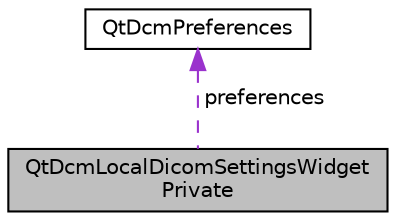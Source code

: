 digraph "QtDcmLocalDicomSettingsWidgetPrivate"
{
  edge [fontname="Helvetica",fontsize="10",labelfontname="Helvetica",labelfontsize="10"];
  node [fontname="Helvetica",fontsize="10",shape=record];
  Node1 [label="QtDcmLocalDicomSettingsWidget\lPrivate",height=0.2,width=0.4,color="black", fillcolor="grey75", style="filled" fontcolor="black"];
  Node2 -> Node1 [dir="back",color="darkorchid3",fontsize="10",style="dashed",label=" preferences" ,fontname="Helvetica"];
  Node2 [label="QtDcmPreferences",height=0.2,width=0.4,color="black", fillcolor="white", style="filled",URL="$classQtDcmPreferences.html",tooltip="Class that manages the settings of QtDcm."];
}
